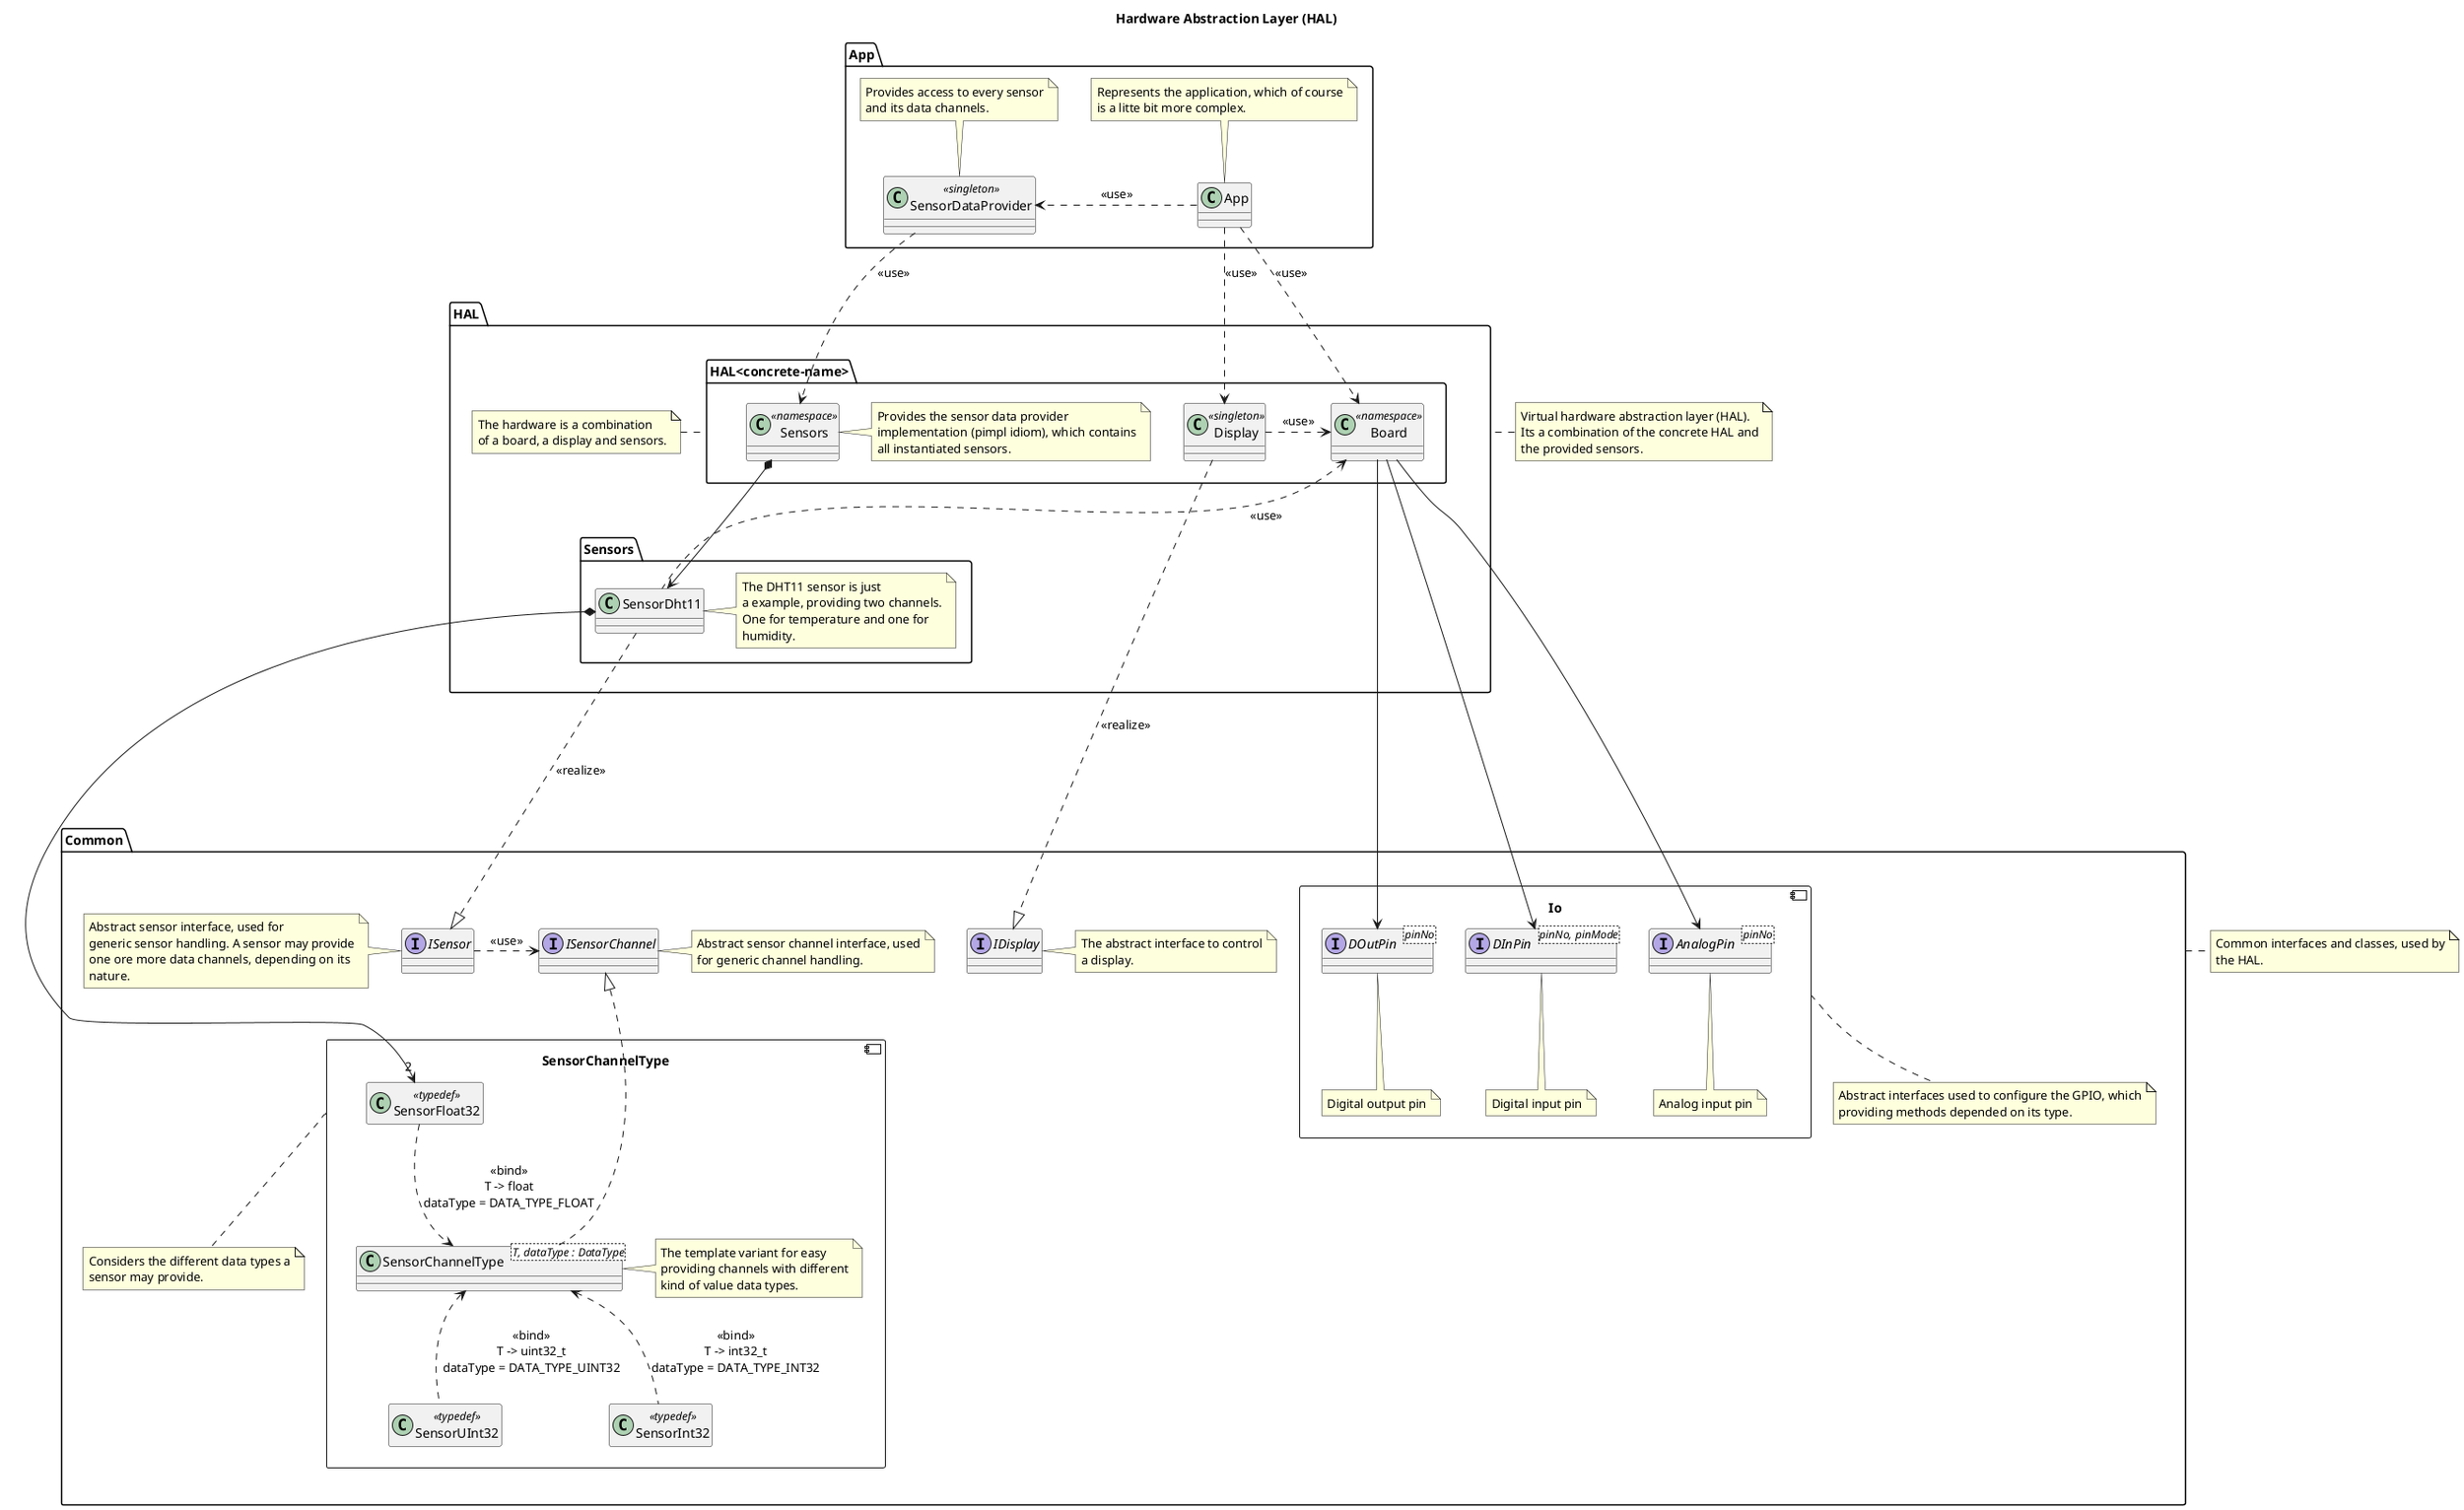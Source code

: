 @startuml

title Hardware Abstraction Layer (HAL)

package "Common" as commonPkg {

    component "Io" as io {
        interface "DOutPin" <pinNo>
        interface "DInPin" <pinNo, pinMode>
        interface "AnalogPin" <pinNo>

        note bottom of DOutPin: Digital output pin
        note bottom of DInPin: Digital input pin
        note bottom of AnalogPin: Analog input pin
    }

    note bottom of io
        Abstract interfaces used to configure the GPIO, which
        providing methods depended on its type.
    end note

    interface "IDisplay" as iDisplay

    note right of iDisplay
        The abstract interface to control
        a display.
    end note

    interface "ISensor" as iSensor

    note left of iSensor
        Abstract sensor interface, used for 
        generic sensor handling. A sensor may provide
        one ore more data channels, depending on its
        nature.
    end note

    interface "ISensorChannel" as iSensorChannel

    note right of iSensorChannel
        Abstract sensor channel interface, used
        for generic channel handling.
    end note

    component "SensorChannelType" as sensorChannelPkg {
        
        class "SensorChannelType<T, dataType : DataType>" as sensorChannelType

        note right of sensorChannelType
            The template variant for easy
            providing channels with different
            kind of value data types.
        end note

        class SensorUInt32 <<typedef>>
        hide SensorUInt32 members

        class SensorInt32 <<typedef>>
        hide SensorInt32 members

        class SensorFloat32 <<typedef>>
        hide SensorFloat32 members

        SensorUInt32 .u.> sensorChannelType: <<bind>>\nT -> uint32_t\ndataType = DATA_TYPE_UINT32
        SensorInt32 .u.> sensorChannelType: <<bind>>\nT -> int32_t\ndataType = DATA_TYPE_INT32
        SensorFloat32 ..> sensorChannelType: <<bind>>\nT -> float\ndataType = DATA_TYPE_FLOAT
    }

    note bottom of sensorChannelPkg
        Considers the different data types a
        sensor may provide.
    end note

    sensorChannelType .u..|> iSensorChannel
    iSensor .> iSensorChannel: <<use>>
}

note right of commonPkg
    Common interfaces and classes, used by
    the HAL.
end note

package "HAL" as halPkg {

    package "HAL<concrete-name>" as halXXXPkg {

        class "Display" as display <<singleton>>
        class "Board" as board <<namespace>>
        class "Sensors" as sensors <<namespace>>

        note right of sensors
            Provides the sensor data provider
            implementation (pimpl idiom), which contains
            all instantiated sensors.
        end note

        display .> board: <<use>>
    }

    note left of halXXXPkg
        The hardware is a combination
        of a board, a display and sensors.
    end note

    package "Sensors" as sensorsPkg {

        class "SensorDht11" as sensorDht11

        note right of sensorDht11
            The DHT11 sensor is just
            a example, providing two channels.
            One for temperature and one for
            humidity.
        end note
    }

    display ..|> iDisplay: <<realize>>
    board --> DOutPin
    board --> DInPin
    board --> AnalogPin
    board <.. sensorDht11: <<use>>
    sensors *--> sensorDht11
    sensorDht11 ..|> iSensor: <<realize>>
    sensorDht11 *--> "2" SensorFloat32
}

note left of halPkg
    Virtual hardware abstraction layer (HAL).
    Its a combination of the concrete HAL and
    the provided sensors.
end note

halPkg -[hidden]--- commonPkg

package "App" as appPkg {

    class "App" as app

    note top of app
        Represents the application, which of course
        is a litte bit more complex.
    end note

    class "SensorDataProvider" as sensorDataProvider <<singleton>>

    note top of sensorDataProvider
        Provides access to every sensor
        and its data channels.
    end note
}

app ..> board: <<use>>
app ..> display: <<use>>
app .r.> sensorDataProvider: <<use>>

sensorDataProvider ..> sensors: <<use>>

@enduml